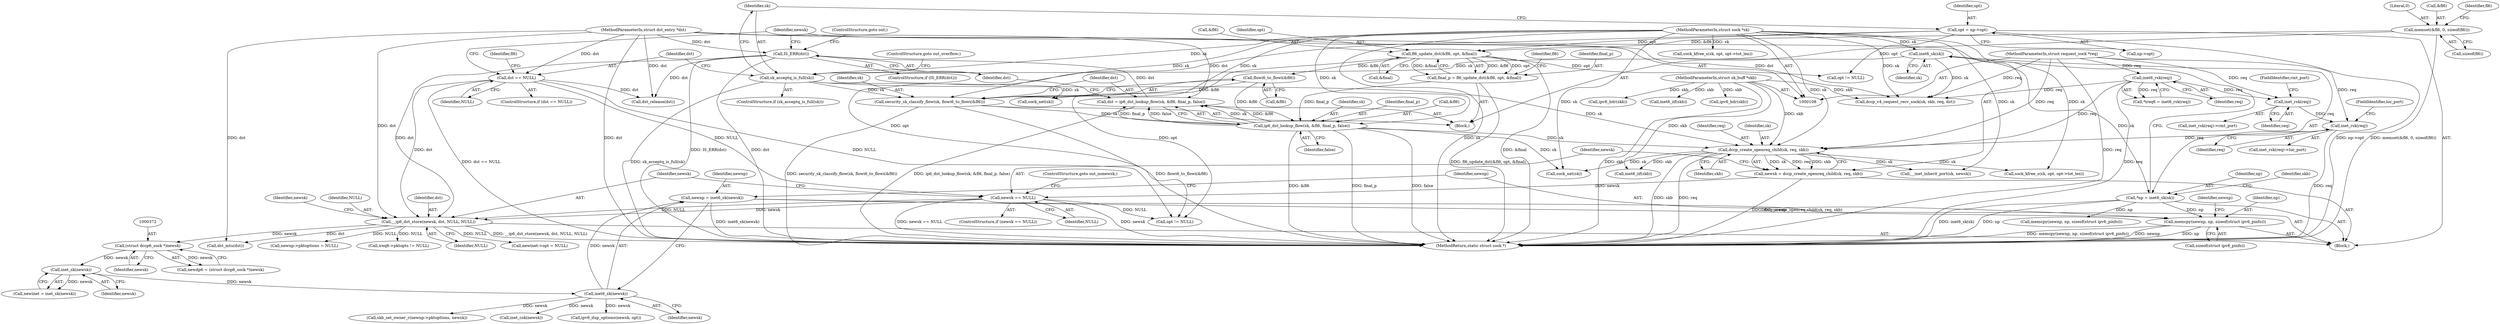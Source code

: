 digraph "0_linux_f6d8bd051c391c1c0458a30b2a7abcd939329259_1@pointer" {
"1000390" [label="(Call,memcpy(newnp, np, sizeof(struct ipv6_pinfo)))"];
"1000386" [label="(Call,newnp = inet6_sk(newsk))"];
"1000388" [label="(Call,inet6_sk(newsk))"];
"1000376" [label="(Call,inet_sk(newsk))"];
"1000371" [label="(Call,(struct dccp6_sock *)newsk)"];
"1000350" [label="(Call,__ip6_dst_store(newsk, dst, NULL, NULL))"];
"1000346" [label="(Call,newsk == NULL)"];
"1000339" [label="(Call,newsk = dccp_create_openreq_child(sk, req, skb))"];
"1000341" [label="(Call,dccp_create_openreq_child(sk, req, skb))"];
"1000251" [label="(Call,sk_acceptq_is_full(sk))"];
"1000123" [label="(Call,inet6_sk(sk))"];
"1000109" [label="(MethodParameterIn,struct sock *sk)"];
"1000329" [label="(Call,ip6_dst_lookup_flow(sk, &fl6, final_p, false))"];
"1000322" [label="(Call,security_sk_classify_flow(sk, flowi6_to_flowi(&fl6)))"];
"1000324" [label="(Call,flowi6_to_flowi(&fl6))"];
"1000284" [label="(Call,fl6_update_dst(&fl6, opt, &final))"];
"1000262" [label="(Call,memset(&fl6, 0, sizeof(fl6)))"];
"1000245" [label="(Call,opt = np->opt)"];
"1000282" [label="(Call,final_p = fl6_update_dst(&fl6, opt, &final))"];
"1000117" [label="(Call,inet6_rsk(req))"];
"1000111" [label="(MethodParameterIn,struct request_sock *req)"];
"1000319" [label="(Call,inet_rsk(req))"];
"1000311" [label="(Call,inet_rsk(req))"];
"1000110" [label="(MethodParameterIn,struct sk_buff *skb)"];
"1000255" [label="(Call,dst == NULL)"];
"1000112" [label="(MethodParameterIn,struct dst_entry *dst)"];
"1000336" [label="(Call,IS_ERR(dst))"];
"1000327" [label="(Call,dst = ip6_dst_lookup_flow(sk, &fl6, final_p, false))"];
"1000121" [label="(Call,*np = inet6_sk(sk))"];
"1000393" [label="(Call,sizeof(struct ipv6_pinfo))"];
"1000335" [label="(ControlStructure,if (IS_ERR(dst)))"];
"1000504" [label="(Call,opt != NULL)"];
"1000257" [label="(Identifier,NULL)"];
"1000398" [label="(Identifier,newnp)"];
"1000284" [label="(Call,fl6_update_dst(&fl6, opt, &final))"];
"1000343" [label="(Identifier,req)"];
"1000255" [label="(Call,dst == NULL)"];
"1000323" [label="(Identifier,sk)"];
"1000337" [label="(Identifier,dst)"];
"1000347" [label="(Identifier,newsk)"];
"1000265" [label="(Literal,0)"];
"1000373" [label="(Identifier,newsk)"];
"1000387" [label="(Identifier,newnp)"];
"1000350" [label="(Call,__ip6_dst_store(newsk, dst, NULL, NULL))"];
"1000319" [label="(Call,inet_rsk(req))"];
"1000340" [label="(Identifier,newsk)"];
"1000263" [label="(Call,&fl6)"];
"1000256" [label="(Identifier,dst)"];
"1000445" [label="(Call,newnp->pktoptions = NULL)"];
"1000619" [label="(MethodReturn,static struct sock *)"];
"1000451" [label="(Call,ireq6->pktopts != NULL)"];
"1000121" [label="(Call,*np = inet6_sk(sk))"];
"1000479" [label="(Call,skb_set_owner_r(newnp->pktoptions, newsk))"];
"1000132" [label="(Identifier,skb)"];
"1000266" [label="(Call,sizeof(fl6))"];
"1000603" [label="(Call,opt != NULL)"];
"1000313" [label="(FieldIdentifier,rmt_port)"];
"1000369" [label="(Call,newdp6 = (struct dccp6_sock *)newsk)"];
"1000429" [label="(Call,newinet->opt = NULL)"];
"1000285" [label="(Call,&fl6)"];
"1000139" [label="(Call,dccp_v4_request_recv_sock(sk, skb, req, dst))"];
"1000521" [label="(Call,sock_kfree_s(sk, opt, opt->tot_len))"];
"1000388" [label="(Call,inet6_sk(newsk))"];
"1000227" [label="(Call,inet6_iif(skb))"];
"1000311" [label="(Call,inet_rsk(req))"];
"1000590" [label="(Call,sock_net(sk))"];
"1000258" [label="(Block,)"];
"1000270" [label="(Identifier,fl6)"];
"1000251" [label="(Call,sk_acceptq_is_full(sk))"];
"1000328" [label="(Identifier,dst)"];
"1000354" [label="(Identifier,NULL)"];
"1000376" [label="(Call,inet_sk(newsk))"];
"1000336" [label="(Call,IS_ERR(dst))"];
"1000293" [label="(Identifier,fl6)"];
"1000334" [label="(Identifier,false)"];
"1000346" [label="(Call,newsk == NULL)"];
"1000345" [label="(ControlStructure,if (newsk == NULL))"];
"1000333" [label="(Identifier,final_p)"];
"1000124" [label="(Identifier,sk)"];
"1000264" [label="(Identifier,fl6)"];
"1000325" [label="(Call,&fl6)"];
"1000320" [label="(Identifier,req)"];
"1000283" [label="(Identifier,final_p)"];
"1000352" [label="(Identifier,dst)"];
"1000338" [label="(ControlStructure,goto out;)"];
"1000331" [label="(Call,&fl6)"];
"1000329" [label="(Call,ip6_dst_lookup_flow(sk, &fl6, final_p, false))"];
"1000594" [label="(Call,dst_release(dst))"];
"1000171" [label="(Call,memcpy(newnp, np, sizeof(struct ipv6_pinfo)))"];
"1000392" [label="(Identifier,np)"];
"1000327" [label="(Call,dst = ip6_dst_lookup_flow(sk, &fl6, final_p, false))"];
"1000247" [label="(Call,np->opt)"];
"1000246" [label="(Identifier,opt)"];
"1000493" [label="(Call,inet6_iif(skb))"];
"1000253" [label="(ControlStructure,goto out_overflow;)"];
"1000234" [label="(Call,ipv6_hdr(skb))"];
"1000342" [label="(Identifier,sk)"];
"1000611" [label="(Call,sock_kfree_s(sk, opt, opt->tot_len))"];
"1000122" [label="(Identifier,np)"];
"1000351" [label="(Identifier,newsk)"];
"1000339" [label="(Call,newsk = dccp_create_openreq_child(sk, req, skb))"];
"1000557" [label="(Call,dst_mtu(dst))"];
"1000250" [label="(ControlStructure,if (sk_acceptq_is_full(sk)))"];
"1000310" [label="(Call,inet_rsk(req)->rmt_port)"];
"1000312" [label="(Identifier,req)"];
"1000330" [label="(Identifier,sk)"];
"1000109" [label="(MethodParameterIn,struct sock *sk)"];
"1000110" [label="(MethodParameterIn,struct sk_buff *skb)"];
"1000113" [label="(Block,)"];
"1000117" [label="(Call,inet6_rsk(req))"];
"1000288" [label="(Call,&final)"];
"1000318" [label="(Call,inet_rsk(req)->loc_port)"];
"1000374" [label="(Call,newinet = inet_sk(newsk))"];
"1000341" [label="(Call,dccp_create_openreq_child(sk, req, skb))"];
"1000115" [label="(Call,*ireq6 = inet6_rsk(req))"];
"1000321" [label="(FieldIdentifier,loc_port)"];
"1000391" [label="(Identifier,newnp)"];
"1000598" [label="(Call,sock_net(sk))"];
"1000282" [label="(Call,final_p = fl6_update_dst(&fl6, opt, &final))"];
"1000349" [label="(ControlStructure,goto out_nonewsk;)"];
"1000575" [label="(Call,__inet_inherit_port(sk, newsk))"];
"1000322" [label="(Call,security_sk_classify_flow(sk, flowi6_to_flowi(&fl6)))"];
"1000348" [label="(Identifier,NULL)"];
"1000254" [label="(ControlStructure,if (dst == NULL))"];
"1000262" [label="(Call,memset(&fl6, 0, sizeof(fl6)))"];
"1000357" [label="(Identifier,newsk)"];
"1000245" [label="(Call,opt = np->opt)"];
"1000123" [label="(Call,inet6_sk(sk))"];
"1000353" [label="(Identifier,NULL)"];
"1000529" [label="(Call,inet_csk(newsk))"];
"1000112" [label="(MethodParameterIn,struct dst_entry *dst)"];
"1000390" [label="(Call,memcpy(newnp, np, sizeof(struct ipv6_pinfo)))"];
"1000287" [label="(Identifier,opt)"];
"1000512" [label="(Call,ipv6_dup_options(newsk, opt))"];
"1000371" [label="(Call,(struct dccp6_sock *)newsk)"];
"1000389" [label="(Identifier,newsk)"];
"1000344" [label="(Identifier,skb)"];
"1000377" [label="(Identifier,newsk)"];
"1000386" [label="(Call,newnp = inet6_sk(newsk))"];
"1000252" [label="(Identifier,sk)"];
"1000324" [label="(Call,flowi6_to_flowi(&fl6))"];
"1000111" [label="(MethodParameterIn,struct request_sock *req)"];
"1000500" [label="(Call,ipv6_hdr(skb))"];
"1000118" [label="(Identifier,req)"];
"1000390" -> "1000113"  [label="AST: "];
"1000390" -> "1000393"  [label="CFG: "];
"1000391" -> "1000390"  [label="AST: "];
"1000392" -> "1000390"  [label="AST: "];
"1000393" -> "1000390"  [label="AST: "];
"1000398" -> "1000390"  [label="CFG: "];
"1000390" -> "1000619"  [label="DDG: np"];
"1000390" -> "1000619"  [label="DDG: memcpy(newnp, np, sizeof(struct ipv6_pinfo))"];
"1000390" -> "1000619"  [label="DDG: newnp"];
"1000386" -> "1000390"  [label="DDG: newnp"];
"1000121" -> "1000390"  [label="DDG: np"];
"1000386" -> "1000113"  [label="AST: "];
"1000386" -> "1000388"  [label="CFG: "];
"1000387" -> "1000386"  [label="AST: "];
"1000388" -> "1000386"  [label="AST: "];
"1000391" -> "1000386"  [label="CFG: "];
"1000386" -> "1000619"  [label="DDG: inet6_sk(newsk)"];
"1000388" -> "1000386"  [label="DDG: newsk"];
"1000388" -> "1000389"  [label="CFG: "];
"1000389" -> "1000388"  [label="AST: "];
"1000376" -> "1000388"  [label="DDG: newsk"];
"1000388" -> "1000479"  [label="DDG: newsk"];
"1000388" -> "1000512"  [label="DDG: newsk"];
"1000388" -> "1000529"  [label="DDG: newsk"];
"1000376" -> "1000374"  [label="AST: "];
"1000376" -> "1000377"  [label="CFG: "];
"1000377" -> "1000376"  [label="AST: "];
"1000374" -> "1000376"  [label="CFG: "];
"1000376" -> "1000374"  [label="DDG: newsk"];
"1000371" -> "1000376"  [label="DDG: newsk"];
"1000371" -> "1000369"  [label="AST: "];
"1000371" -> "1000373"  [label="CFG: "];
"1000372" -> "1000371"  [label="AST: "];
"1000373" -> "1000371"  [label="AST: "];
"1000369" -> "1000371"  [label="CFG: "];
"1000371" -> "1000369"  [label="DDG: newsk"];
"1000350" -> "1000371"  [label="DDG: newsk"];
"1000350" -> "1000113"  [label="AST: "];
"1000350" -> "1000354"  [label="CFG: "];
"1000351" -> "1000350"  [label="AST: "];
"1000352" -> "1000350"  [label="AST: "];
"1000353" -> "1000350"  [label="AST: "];
"1000354" -> "1000350"  [label="AST: "];
"1000357" -> "1000350"  [label="CFG: "];
"1000350" -> "1000619"  [label="DDG: __ip6_dst_store(newsk, dst, NULL, NULL)"];
"1000346" -> "1000350"  [label="DDG: newsk"];
"1000346" -> "1000350"  [label="DDG: NULL"];
"1000255" -> "1000350"  [label="DDG: dst"];
"1000336" -> "1000350"  [label="DDG: dst"];
"1000112" -> "1000350"  [label="DDG: dst"];
"1000350" -> "1000429"  [label="DDG: NULL"];
"1000350" -> "1000445"  [label="DDG: NULL"];
"1000350" -> "1000451"  [label="DDG: NULL"];
"1000350" -> "1000557"  [label="DDG: dst"];
"1000346" -> "1000345"  [label="AST: "];
"1000346" -> "1000348"  [label="CFG: "];
"1000347" -> "1000346"  [label="AST: "];
"1000348" -> "1000346"  [label="AST: "];
"1000349" -> "1000346"  [label="CFG: "];
"1000351" -> "1000346"  [label="CFG: "];
"1000346" -> "1000619"  [label="DDG: newsk"];
"1000346" -> "1000619"  [label="DDG: newsk == NULL"];
"1000339" -> "1000346"  [label="DDG: newsk"];
"1000255" -> "1000346"  [label="DDG: NULL"];
"1000346" -> "1000603"  [label="DDG: NULL"];
"1000339" -> "1000113"  [label="AST: "];
"1000339" -> "1000341"  [label="CFG: "];
"1000340" -> "1000339"  [label="AST: "];
"1000341" -> "1000339"  [label="AST: "];
"1000347" -> "1000339"  [label="CFG: "];
"1000339" -> "1000619"  [label="DDG: dccp_create_openreq_child(sk, req, skb)"];
"1000341" -> "1000339"  [label="DDG: sk"];
"1000341" -> "1000339"  [label="DDG: req"];
"1000341" -> "1000339"  [label="DDG: skb"];
"1000341" -> "1000344"  [label="CFG: "];
"1000342" -> "1000341"  [label="AST: "];
"1000343" -> "1000341"  [label="AST: "];
"1000344" -> "1000341"  [label="AST: "];
"1000341" -> "1000619"  [label="DDG: skb"];
"1000341" -> "1000619"  [label="DDG: req"];
"1000251" -> "1000341"  [label="DDG: sk"];
"1000329" -> "1000341"  [label="DDG: sk"];
"1000109" -> "1000341"  [label="DDG: sk"];
"1000117" -> "1000341"  [label="DDG: req"];
"1000319" -> "1000341"  [label="DDG: req"];
"1000111" -> "1000341"  [label="DDG: req"];
"1000110" -> "1000341"  [label="DDG: skb"];
"1000341" -> "1000493"  [label="DDG: skb"];
"1000341" -> "1000521"  [label="DDG: sk"];
"1000341" -> "1000575"  [label="DDG: sk"];
"1000341" -> "1000598"  [label="DDG: sk"];
"1000251" -> "1000250"  [label="AST: "];
"1000251" -> "1000252"  [label="CFG: "];
"1000252" -> "1000251"  [label="AST: "];
"1000253" -> "1000251"  [label="CFG: "];
"1000256" -> "1000251"  [label="CFG: "];
"1000251" -> "1000619"  [label="DDG: sk_acceptq_is_full(sk)"];
"1000123" -> "1000251"  [label="DDG: sk"];
"1000109" -> "1000251"  [label="DDG: sk"];
"1000251" -> "1000322"  [label="DDG: sk"];
"1000251" -> "1000590"  [label="DDG: sk"];
"1000123" -> "1000121"  [label="AST: "];
"1000123" -> "1000124"  [label="CFG: "];
"1000124" -> "1000123"  [label="AST: "];
"1000121" -> "1000123"  [label="CFG: "];
"1000123" -> "1000121"  [label="DDG: sk"];
"1000109" -> "1000123"  [label="DDG: sk"];
"1000123" -> "1000139"  [label="DDG: sk"];
"1000109" -> "1000108"  [label="AST: "];
"1000109" -> "1000619"  [label="DDG: sk"];
"1000109" -> "1000139"  [label="DDG: sk"];
"1000109" -> "1000322"  [label="DDG: sk"];
"1000109" -> "1000329"  [label="DDG: sk"];
"1000109" -> "1000521"  [label="DDG: sk"];
"1000109" -> "1000575"  [label="DDG: sk"];
"1000109" -> "1000590"  [label="DDG: sk"];
"1000109" -> "1000598"  [label="DDG: sk"];
"1000109" -> "1000611"  [label="DDG: sk"];
"1000329" -> "1000327"  [label="AST: "];
"1000329" -> "1000334"  [label="CFG: "];
"1000330" -> "1000329"  [label="AST: "];
"1000331" -> "1000329"  [label="AST: "];
"1000333" -> "1000329"  [label="AST: "];
"1000334" -> "1000329"  [label="AST: "];
"1000327" -> "1000329"  [label="CFG: "];
"1000329" -> "1000619"  [label="DDG: false"];
"1000329" -> "1000619"  [label="DDG: &fl6"];
"1000329" -> "1000619"  [label="DDG: final_p"];
"1000329" -> "1000327"  [label="DDG: sk"];
"1000329" -> "1000327"  [label="DDG: &fl6"];
"1000329" -> "1000327"  [label="DDG: final_p"];
"1000329" -> "1000327"  [label="DDG: false"];
"1000322" -> "1000329"  [label="DDG: sk"];
"1000324" -> "1000329"  [label="DDG: &fl6"];
"1000282" -> "1000329"  [label="DDG: final_p"];
"1000329" -> "1000598"  [label="DDG: sk"];
"1000322" -> "1000258"  [label="AST: "];
"1000322" -> "1000324"  [label="CFG: "];
"1000323" -> "1000322"  [label="AST: "];
"1000324" -> "1000322"  [label="AST: "];
"1000328" -> "1000322"  [label="CFG: "];
"1000322" -> "1000619"  [label="DDG: flowi6_to_flowi(&fl6)"];
"1000322" -> "1000619"  [label="DDG: security_sk_classify_flow(sk, flowi6_to_flowi(&fl6))"];
"1000324" -> "1000322"  [label="DDG: &fl6"];
"1000324" -> "1000325"  [label="CFG: "];
"1000325" -> "1000324"  [label="AST: "];
"1000284" -> "1000324"  [label="DDG: &fl6"];
"1000284" -> "1000282"  [label="AST: "];
"1000284" -> "1000288"  [label="CFG: "];
"1000285" -> "1000284"  [label="AST: "];
"1000287" -> "1000284"  [label="AST: "];
"1000288" -> "1000284"  [label="AST: "];
"1000282" -> "1000284"  [label="CFG: "];
"1000284" -> "1000619"  [label="DDG: &final"];
"1000284" -> "1000282"  [label="DDG: &fl6"];
"1000284" -> "1000282"  [label="DDG: opt"];
"1000284" -> "1000282"  [label="DDG: &final"];
"1000262" -> "1000284"  [label="DDG: &fl6"];
"1000245" -> "1000284"  [label="DDG: opt"];
"1000284" -> "1000504"  [label="DDG: opt"];
"1000284" -> "1000603"  [label="DDG: opt"];
"1000262" -> "1000258"  [label="AST: "];
"1000262" -> "1000266"  [label="CFG: "];
"1000263" -> "1000262"  [label="AST: "];
"1000265" -> "1000262"  [label="AST: "];
"1000266" -> "1000262"  [label="AST: "];
"1000270" -> "1000262"  [label="CFG: "];
"1000262" -> "1000619"  [label="DDG: memset(&fl6, 0, sizeof(fl6))"];
"1000245" -> "1000113"  [label="AST: "];
"1000245" -> "1000247"  [label="CFG: "];
"1000246" -> "1000245"  [label="AST: "];
"1000247" -> "1000245"  [label="AST: "];
"1000252" -> "1000245"  [label="CFG: "];
"1000245" -> "1000619"  [label="DDG: np->opt"];
"1000245" -> "1000504"  [label="DDG: opt"];
"1000245" -> "1000603"  [label="DDG: opt"];
"1000282" -> "1000258"  [label="AST: "];
"1000283" -> "1000282"  [label="AST: "];
"1000293" -> "1000282"  [label="CFG: "];
"1000282" -> "1000619"  [label="DDG: fl6_update_dst(&fl6, opt, &final)"];
"1000117" -> "1000115"  [label="AST: "];
"1000117" -> "1000118"  [label="CFG: "];
"1000118" -> "1000117"  [label="AST: "];
"1000115" -> "1000117"  [label="CFG: "];
"1000117" -> "1000619"  [label="DDG: req"];
"1000117" -> "1000115"  [label="DDG: req"];
"1000111" -> "1000117"  [label="DDG: req"];
"1000117" -> "1000139"  [label="DDG: req"];
"1000117" -> "1000311"  [label="DDG: req"];
"1000111" -> "1000108"  [label="AST: "];
"1000111" -> "1000619"  [label="DDG: req"];
"1000111" -> "1000139"  [label="DDG: req"];
"1000111" -> "1000311"  [label="DDG: req"];
"1000111" -> "1000319"  [label="DDG: req"];
"1000319" -> "1000318"  [label="AST: "];
"1000319" -> "1000320"  [label="CFG: "];
"1000320" -> "1000319"  [label="AST: "];
"1000321" -> "1000319"  [label="CFG: "];
"1000319" -> "1000619"  [label="DDG: req"];
"1000311" -> "1000319"  [label="DDG: req"];
"1000311" -> "1000310"  [label="AST: "];
"1000311" -> "1000312"  [label="CFG: "];
"1000312" -> "1000311"  [label="AST: "];
"1000313" -> "1000311"  [label="CFG: "];
"1000110" -> "1000108"  [label="AST: "];
"1000110" -> "1000619"  [label="DDG: skb"];
"1000110" -> "1000139"  [label="DDG: skb"];
"1000110" -> "1000227"  [label="DDG: skb"];
"1000110" -> "1000234"  [label="DDG: skb"];
"1000110" -> "1000493"  [label="DDG: skb"];
"1000110" -> "1000500"  [label="DDG: skb"];
"1000255" -> "1000254"  [label="AST: "];
"1000255" -> "1000257"  [label="CFG: "];
"1000256" -> "1000255"  [label="AST: "];
"1000257" -> "1000255"  [label="AST: "];
"1000264" -> "1000255"  [label="CFG: "];
"1000340" -> "1000255"  [label="CFG: "];
"1000255" -> "1000619"  [label="DDG: dst == NULL"];
"1000112" -> "1000255"  [label="DDG: dst"];
"1000255" -> "1000594"  [label="DDG: dst"];
"1000255" -> "1000603"  [label="DDG: NULL"];
"1000112" -> "1000108"  [label="AST: "];
"1000112" -> "1000619"  [label="DDG: dst"];
"1000112" -> "1000139"  [label="DDG: dst"];
"1000112" -> "1000327"  [label="DDG: dst"];
"1000112" -> "1000336"  [label="DDG: dst"];
"1000112" -> "1000557"  [label="DDG: dst"];
"1000112" -> "1000594"  [label="DDG: dst"];
"1000336" -> "1000335"  [label="AST: "];
"1000336" -> "1000337"  [label="CFG: "];
"1000337" -> "1000336"  [label="AST: "];
"1000338" -> "1000336"  [label="CFG: "];
"1000340" -> "1000336"  [label="CFG: "];
"1000336" -> "1000619"  [label="DDG: IS_ERR(dst)"];
"1000336" -> "1000619"  [label="DDG: dst"];
"1000327" -> "1000336"  [label="DDG: dst"];
"1000336" -> "1000594"  [label="DDG: dst"];
"1000327" -> "1000258"  [label="AST: "];
"1000328" -> "1000327"  [label="AST: "];
"1000337" -> "1000327"  [label="CFG: "];
"1000327" -> "1000619"  [label="DDG: ip6_dst_lookup_flow(sk, &fl6, final_p, false)"];
"1000121" -> "1000113"  [label="AST: "];
"1000122" -> "1000121"  [label="AST: "];
"1000132" -> "1000121"  [label="CFG: "];
"1000121" -> "1000619"  [label="DDG: inet6_sk(sk)"];
"1000121" -> "1000619"  [label="DDG: np"];
"1000121" -> "1000171"  [label="DDG: np"];
}
